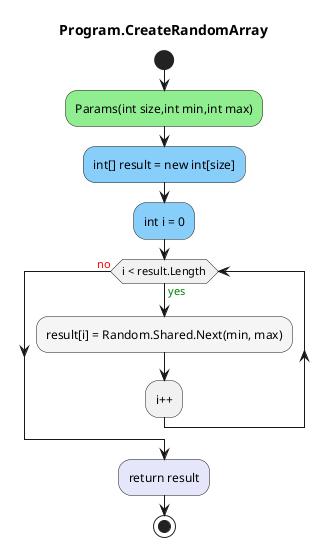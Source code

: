 @startuml Program.CreateRandomArray
title Program.CreateRandomArray
start
#LightGreen:Params(int size,int min,int max);
#LightSkyBlue:int[] result = new int[size];
#LightSkyBlue:int i = 0;
while (i < result.Length) is (<color:green>yes)
        #WhiteSmoke:result[i] = Random.Shared.Next(min, max);
:i++;
endwhile (<color:red>no)
#Lavender:return result;
stop
@enduml
